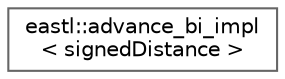 digraph "类继承关系图"
{
 // LATEX_PDF_SIZE
  bgcolor="transparent";
  edge [fontname=Helvetica,fontsize=10,labelfontname=Helvetica,labelfontsize=10];
  node [fontname=Helvetica,fontsize=10,shape=box,height=0.2,width=0.4];
  rankdir="LR";
  Node0 [id="Node000000",label="eastl::advance_bi_impl\l\< signedDistance \>",height=0.2,width=0.4,color="grey40", fillcolor="white", style="filled",URL="$structeastl_1_1advance__bi__impl.html",tooltip=" "];
}

